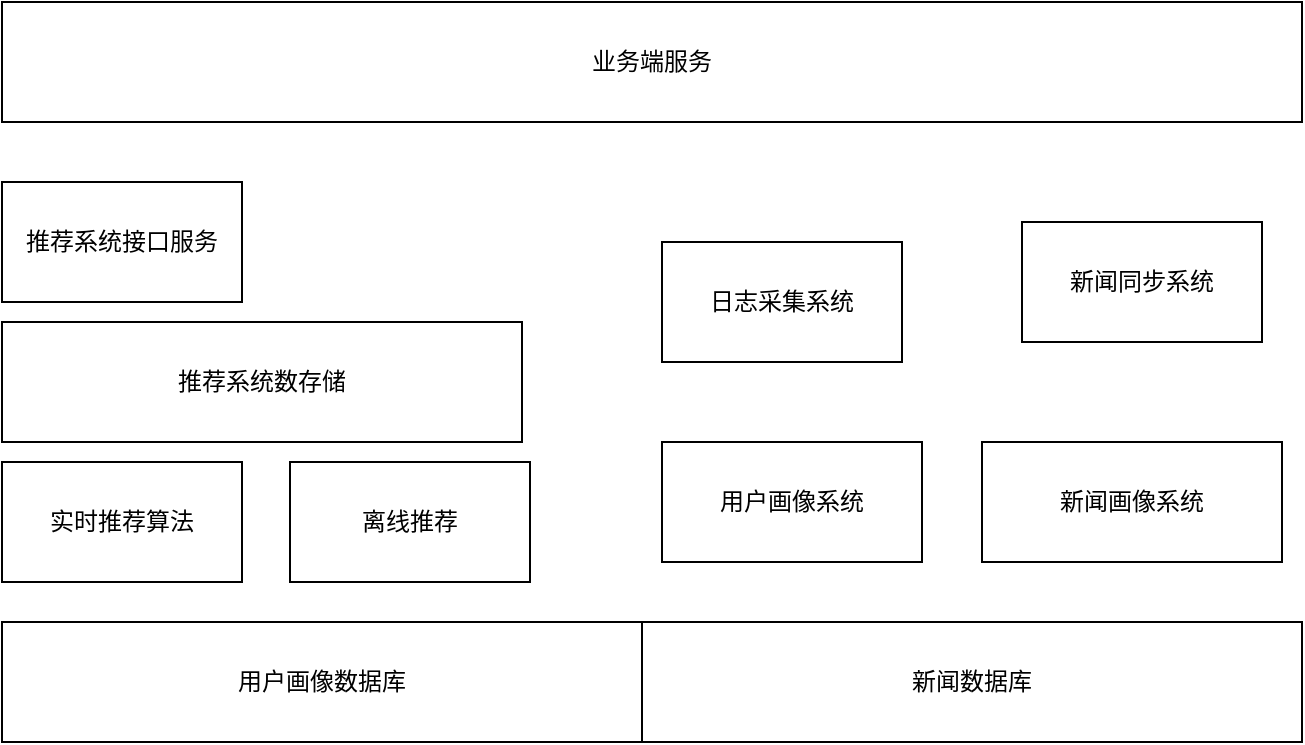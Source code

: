 <mxfile version="14.7.1" type="github">
  <diagram id="Fe9ZtSasT4ryfxhcTGeW" name="Page-1">
    <mxGraphModel dx="786" dy="513" grid="1" gridSize="10" guides="1" tooltips="1" connect="1" arrows="1" fold="1" page="1" pageScale="1" pageWidth="827" pageHeight="1169" math="0" shadow="0">
      <root>
        <mxCell id="0" />
        <mxCell id="1" parent="0" />
        <mxCell id="C9hMTWXCNB1dkGzNmwp6-1" value="业务端服务" style="rounded=0;whiteSpace=wrap;html=1;" vertex="1" parent="1">
          <mxGeometry x="150" y="170" width="650" height="60" as="geometry" />
        </mxCell>
        <mxCell id="C9hMTWXCNB1dkGzNmwp6-3" value="推荐系统接口服务" style="rounded=0;whiteSpace=wrap;html=1;" vertex="1" parent="1">
          <mxGeometry x="150" y="260" width="120" height="60" as="geometry" />
        </mxCell>
        <mxCell id="C9hMTWXCNB1dkGzNmwp6-4" value="推荐系统数存储" style="rounded=0;whiteSpace=wrap;html=1;" vertex="1" parent="1">
          <mxGeometry x="150" y="330" width="260" height="60" as="geometry" />
        </mxCell>
        <mxCell id="C9hMTWXCNB1dkGzNmwp6-5" value="用户画像数据库" style="rounded=0;whiteSpace=wrap;html=1;" vertex="1" parent="1">
          <mxGeometry x="150" y="480" width="320" height="60" as="geometry" />
        </mxCell>
        <mxCell id="C9hMTWXCNB1dkGzNmwp6-6" value="实时推荐算法" style="rounded=0;whiteSpace=wrap;html=1;" vertex="1" parent="1">
          <mxGeometry x="150" y="400" width="120" height="60" as="geometry" />
        </mxCell>
        <mxCell id="C9hMTWXCNB1dkGzNmwp6-7" value="离线推荐" style="rounded=0;whiteSpace=wrap;html=1;" vertex="1" parent="1">
          <mxGeometry x="294" y="400" width="120" height="60" as="geometry" />
        </mxCell>
        <mxCell id="C9hMTWXCNB1dkGzNmwp6-8" value="新闻画像系统" style="rounded=0;whiteSpace=wrap;html=1;" vertex="1" parent="1">
          <mxGeometry x="640" y="390" width="150" height="60" as="geometry" />
        </mxCell>
        <mxCell id="C9hMTWXCNB1dkGzNmwp6-9" value="新闻数据库" style="rounded=0;whiteSpace=wrap;html=1;" vertex="1" parent="1">
          <mxGeometry x="470" y="480" width="330" height="60" as="geometry" />
        </mxCell>
        <mxCell id="C9hMTWXCNB1dkGzNmwp6-10" value="用户画像系统" style="rounded=0;whiteSpace=wrap;html=1;" vertex="1" parent="1">
          <mxGeometry x="480" y="390" width="130" height="60" as="geometry" />
        </mxCell>
        <mxCell id="C9hMTWXCNB1dkGzNmwp6-11" value="日志采集系统" style="rounded=0;whiteSpace=wrap;html=1;" vertex="1" parent="1">
          <mxGeometry x="480" y="290" width="120" height="60" as="geometry" />
        </mxCell>
        <mxCell id="C9hMTWXCNB1dkGzNmwp6-12" value="新闻同步系统" style="rounded=0;whiteSpace=wrap;html=1;" vertex="1" parent="1">
          <mxGeometry x="660" y="280" width="120" height="60" as="geometry" />
        </mxCell>
      </root>
    </mxGraphModel>
  </diagram>
</mxfile>
